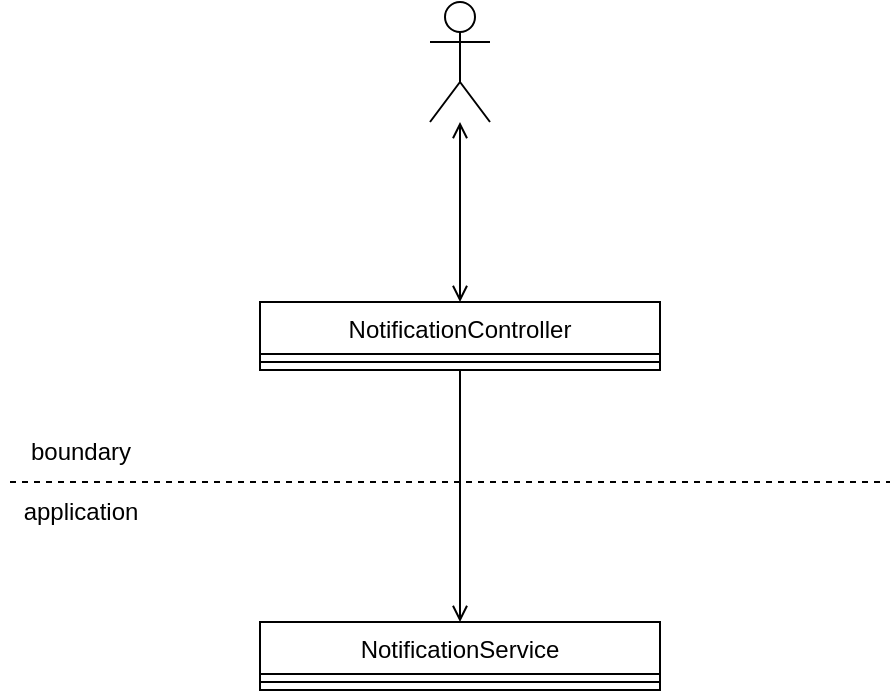 <mxfile version="20.8.10" type="device"><diagram id="C5RBs43oDa-KdzZeNtuy" name="Page-1"><mxGraphModel dx="1177" dy="675" grid="1" gridSize="10" guides="1" tooltips="1" connect="1" arrows="1" fold="1" page="1" pageScale="1" pageWidth="827" pageHeight="1169" math="0" shadow="0"><root><mxCell id="WIyWlLk6GJQsqaUBKTNV-0"/><mxCell id="WIyWlLk6GJQsqaUBKTNV-1" parent="WIyWlLk6GJQsqaUBKTNV-0"/><mxCell id="9j4VP-le2Wf1j3A9H8u6-66" style="edgeStyle=orthogonalEdgeStyle;rounded=0;orthogonalLoop=1;jettySize=auto;html=1;endArrow=open;endFill=0;" parent="WIyWlLk6GJQsqaUBKTNV-1" source="9j4VP-le2Wf1j3A9H8u6-4" target="9j4VP-le2Wf1j3A9H8u6-11" edge="1"><mxGeometry relative="1" as="geometry"/></mxCell><mxCell id="9j4VP-le2Wf1j3A9H8u6-4" value="NotificationController" style="swimlane;fontStyle=0;align=center;verticalAlign=top;childLayout=stackLayout;horizontal=1;startSize=26;horizontalStack=0;resizeParent=1;resizeLast=0;collapsible=1;marginBottom=0;rounded=0;shadow=0;strokeWidth=1;" parent="WIyWlLk6GJQsqaUBKTNV-1" vertex="1"><mxGeometry x="165" y="190" width="200" height="34" as="geometry"><mxRectangle x="550" y="140" width="160" height="26" as="alternateBounds"/></mxGeometry></mxCell><mxCell id="9j4VP-le2Wf1j3A9H8u6-5" value="" style="line;html=1;strokeWidth=1;align=left;verticalAlign=middle;spacingTop=-1;spacingLeft=3;spacingRight=3;rotatable=0;labelPosition=right;points=[];portConstraint=eastwest;" parent="9j4VP-le2Wf1j3A9H8u6-4" vertex="1"><mxGeometry y="26" width="200" height="8" as="geometry"/></mxCell><mxCell id="9j4VP-le2Wf1j3A9H8u6-11" value="NotificationService" style="swimlane;fontStyle=0;align=center;verticalAlign=top;childLayout=stackLayout;horizontal=1;startSize=26;horizontalStack=0;resizeParent=1;resizeLast=0;collapsible=1;marginBottom=0;rounded=0;shadow=0;strokeWidth=1;" parent="WIyWlLk6GJQsqaUBKTNV-1" vertex="1"><mxGeometry x="165" y="350" width="200" height="34" as="geometry"><mxRectangle x="550" y="140" width="160" height="26" as="alternateBounds"/></mxGeometry></mxCell><mxCell id="9j4VP-le2Wf1j3A9H8u6-14" value="" style="line;html=1;strokeWidth=1;align=left;verticalAlign=middle;spacingTop=-1;spacingLeft=3;spacingRight=3;rotatable=0;labelPosition=right;points=[];portConstraint=eastwest;" parent="9j4VP-le2Wf1j3A9H8u6-11" vertex="1"><mxGeometry y="26" width="200" height="8" as="geometry"/></mxCell><mxCell id="GgvUNm_0ssDVnsfHFqf4-1" style="edgeStyle=orthogonalEdgeStyle;rounded=0;orthogonalLoop=1;jettySize=auto;html=1;startArrow=open;startFill=0;endArrow=open;endFill=0;" edge="1" parent="WIyWlLk6GJQsqaUBKTNV-1" source="GgvUNm_0ssDVnsfHFqf4-0" target="9j4VP-le2Wf1j3A9H8u6-4"><mxGeometry relative="1" as="geometry"/></mxCell><mxCell id="GgvUNm_0ssDVnsfHFqf4-0" value="" style="shape=umlActor;verticalLabelPosition=bottom;verticalAlign=top;html=1;outlineConnect=0;" vertex="1" parent="WIyWlLk6GJQsqaUBKTNV-1"><mxGeometry x="250" y="40" width="30" height="60" as="geometry"/></mxCell><mxCell id="GgvUNm_0ssDVnsfHFqf4-4" value="" style="endArrow=none;dashed=1;html=1;rounded=0;" edge="1" parent="WIyWlLk6GJQsqaUBKTNV-1"><mxGeometry width="50" height="50" relative="1" as="geometry"><mxPoint x="40" y="280" as="sourcePoint"/><mxPoint x="480" y="280" as="targetPoint"/></mxGeometry></mxCell><mxCell id="GgvUNm_0ssDVnsfHFqf4-5" value="boundary" style="text;html=1;align=center;verticalAlign=middle;resizable=0;points=[];autosize=1;strokeColor=none;fillColor=none;" vertex="1" parent="WIyWlLk6GJQsqaUBKTNV-1"><mxGeometry x="40" y="250" width="70" height="30" as="geometry"/></mxCell><mxCell id="GgvUNm_0ssDVnsfHFqf4-6" value="application" style="text;html=1;align=center;verticalAlign=middle;resizable=0;points=[];autosize=1;strokeColor=none;fillColor=none;" vertex="1" parent="WIyWlLk6GJQsqaUBKTNV-1"><mxGeometry x="35" y="280" width="80" height="30" as="geometry"/></mxCell></root></mxGraphModel></diagram></mxfile>